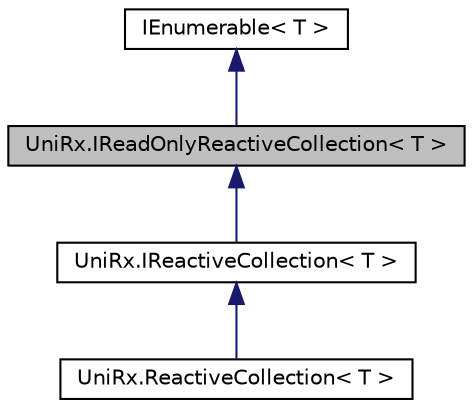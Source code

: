 digraph "UniRx.IReadOnlyReactiveCollection&lt; T &gt;"
{
 // LATEX_PDF_SIZE
  edge [fontname="Helvetica",fontsize="10",labelfontname="Helvetica",labelfontsize="10"];
  node [fontname="Helvetica",fontsize="10",shape=record];
  Node1 [label="UniRx.IReadOnlyReactiveCollection\< T \>",height=0.2,width=0.4,color="black", fillcolor="grey75", style="filled", fontcolor="black",tooltip=" "];
  Node2 -> Node1 [dir="back",color="midnightblue",fontsize="10",style="solid"];
  Node2 [label="IEnumerable\< T \>",height=0.2,width=0.4,color="black", fillcolor="white", style="filled",tooltip=" "];
  Node1 -> Node3 [dir="back",color="midnightblue",fontsize="10",style="solid"];
  Node3 [label="UniRx.IReactiveCollection\< T \>",height=0.2,width=0.4,color="black", fillcolor="white", style="filled",URL="$interface_uni_rx_1_1_i_reactive_collection.html",tooltip=" "];
  Node3 -> Node4 [dir="back",color="midnightblue",fontsize="10",style="solid"];
  Node4 [label="UniRx.ReactiveCollection\< T \>",height=0.2,width=0.4,color="black", fillcolor="white", style="filled",URL="$class_uni_rx_1_1_reactive_collection.html",tooltip=" "];
}
